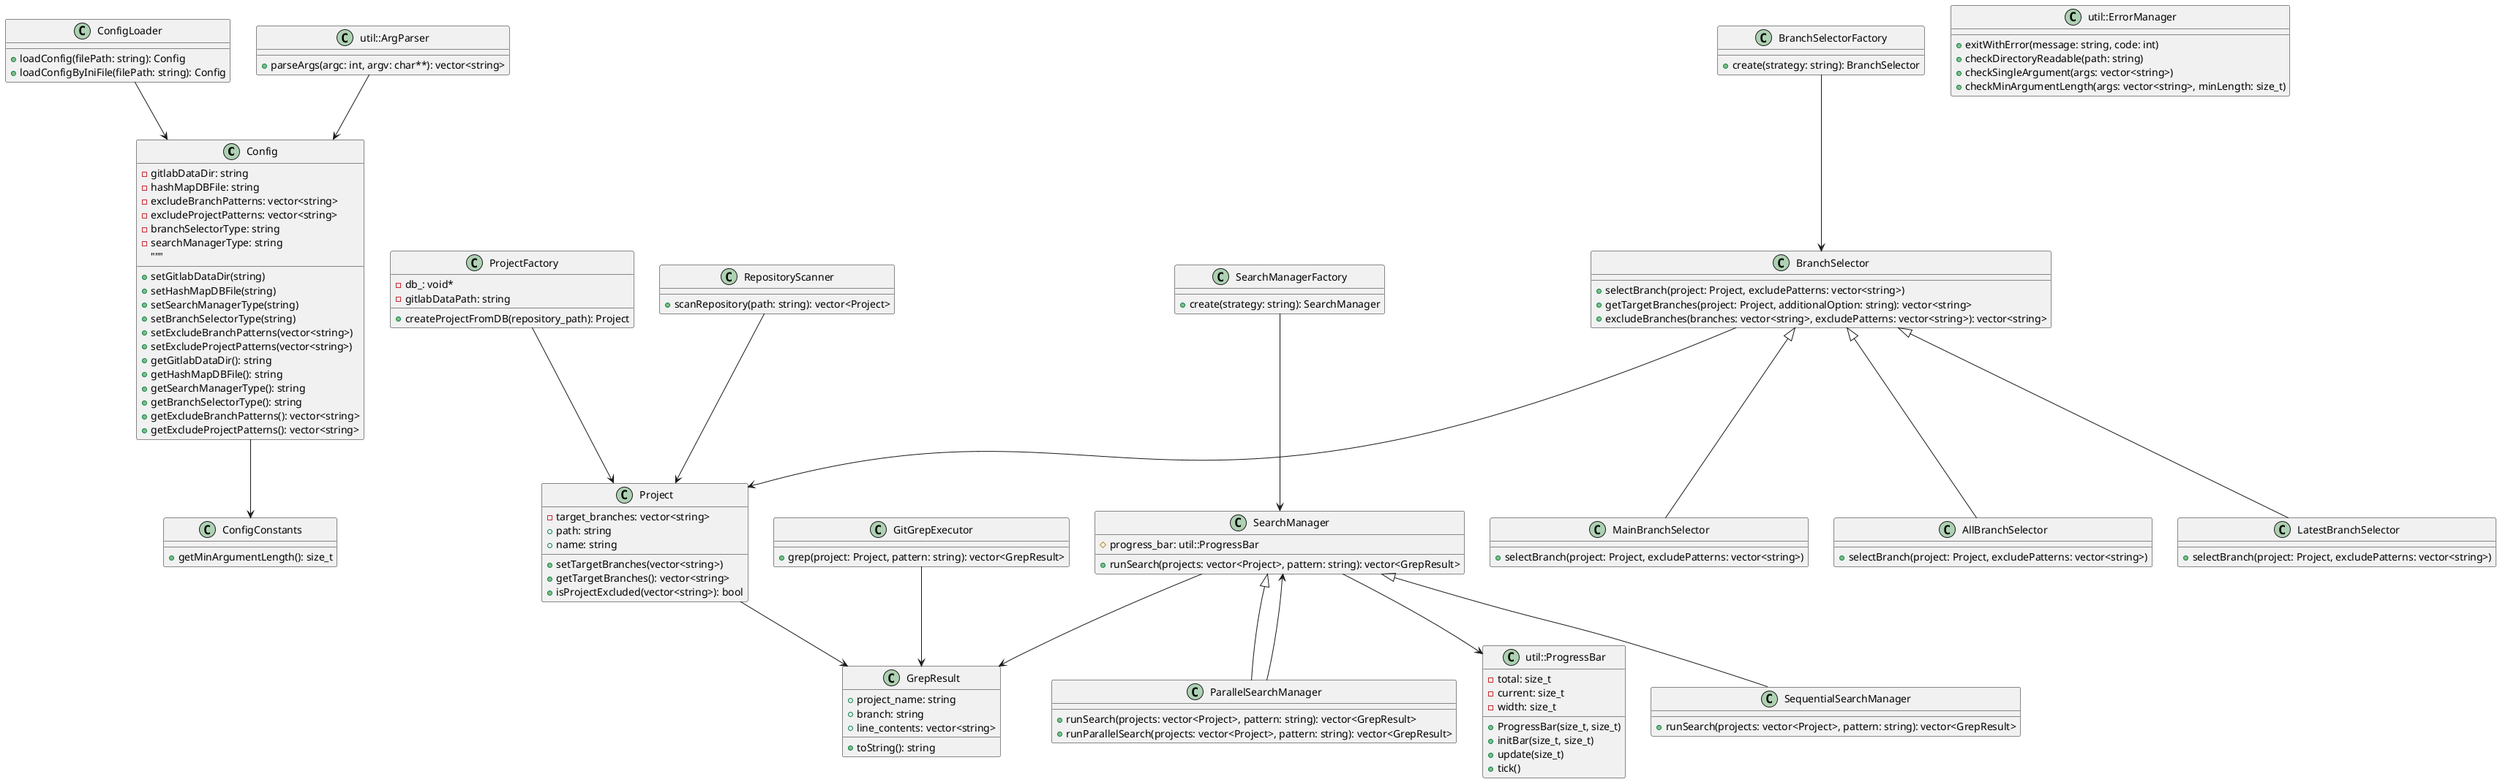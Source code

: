 @startuml
' クラス図: fast_git_grep

' Config関連
class Config {
  - gitlabDataDir: string
  - hashMapDBFile: string
  - excludeBranchPatterns: vector<string>
  - excludeProjectPatterns: vector<string>
  - branchSelectorType: string
  - searchManagerType: string
  """
  + setGitlabDataDir(string)
  + setHashMapDBFile(string)
  + setSearchManagerType(string)
  + setBranchSelectorType(string)
  + setExcludeBranchPatterns(vector<string>)
  + setExcludeProjectPatterns(vector<string>)
  + getGitlabDataDir(): string
  + getHashMapDBFile(): string
  + getSearchManagerType(): string
  + getBranchSelectorType(): string
  + getExcludeBranchPatterns(): vector<string>
  + getExcludeProjectPatterns(): vector<string>
}

class ConfigLoader {
  + loadConfig(filePath: string): Config
  + loadConfigByIniFile(filePath: string): Config
}

' Project/リポジトリ関連
class Project {
  - target_branches: vector<string>
  + path: string
  + name: string
  + setTargetBranches(vector<string>)
  + getTargetBranches(): vector<string>
  + isProjectExcluded(vector<string>): bool
}

class ProjectFactory {
  - db_: void*
  - gitlabDataPath: string
  + createProjectFromDB(repository_path): Project
}

' Grep/検索関連
class GrepResult {
  + project_name: string
  + branch: string
  + line_contents: vector<string>
  + toString(): string
}

class GitGrepExecutor {
  + grep(project: Project, pattern: string): vector<GrepResult>
}

' 検索マネージャ
class SearchManager {
  # progress_bar: util::ProgressBar
  + runSearch(projects: vector<Project>, pattern: string): vector<GrepResult>
}

class ParallelSearchManager {
  + runSearch(projects: vector<Project>, pattern: string): vector<GrepResult>
  + runParallelSearch(projects: vector<Project>, pattern: string): vector<GrepResult>
}
SearchManager <|-- ParallelSearchManager

' BranchSelector関連
class BranchSelector {
  + selectBranch(project: Project, excludePatterns: vector<string>)
  + getTargetBranches(project: Project, additionalOption: string): vector<string>
  + excludeBranches(branches: vector<string>, excludePatterns: vector<string>): vector<string>
}

class MainBranchSelector {
  + selectBranch(project: Project, excludePatterns: vector<string>)
}
class AllBranchSelector {
  + selectBranch(project: Project, excludePatterns: vector<string>)
}
class LatestBranchSelector {
  + selectBranch(project: Project, excludePatterns: vector<string>)
}

BranchSelector <|-- MainBranchSelector
BranchSelector <|-- AllBranchSelector
BranchSelector <|-- LatestBranchSelector

class BranchSelectorFactory {
  + create(strategy: string): BranchSelector
}

' util関連
class util::ProgressBar {
  - total: size_t
  - current: size_t
  - width: size_t
  + ProgressBar(size_t, size_t)
  + initBar(size_t, size_t)
  + update(size_t)
  + tick()
}

class util::ErrorManager {
  + exitWithError(message: string, code: int)
  + checkDirectoryReadable(path: string)
  + checkSingleArgument(args: vector<string>)
  + checkMinArgumentLength(args: vector<string>, minLength: size_t)
}

class RepositoryScanner {
  + scanRepository(path: string): vector<Project>
}

class SearchManagerFactory {
  + create(strategy: string): SearchManager
}

class SequentialSearchManager {
  + runSearch(projects: vector<Project>, pattern: string): vector<GrepResult>
}

class ConfigConstants {
  + getMinArgumentLength(): size_t
}

class util::ArgParser {
  + parseArgs(argc: int, argv: char**): vector<string>
}

RepositoryScanner --> Project
SearchManagerFactory --> SearchManager
SearchManager <|-- SequentialSearchManager
Config --> ConfigConstants
util::ArgParser --> Config

' 関連
ConfigLoader --> Config
ProjectFactory --> Project
GitGrepExecutor --> GrepResult
SearchManager --> util::ProgressBar
ParallelSearchManager --> SearchManager
SearchManager --> GrepResult
BranchSelectorFactory --> BranchSelector
BranchSelector --> Project
Project --> GrepResult
@enduml
